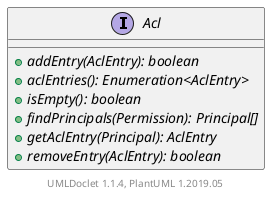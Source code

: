 @startuml

    interface Acl [[Acl.html]] {
        {abstract} +addEntry(AclEntry): boolean
        {abstract} +aclEntries(): Enumeration<AclEntry>
        {abstract} +isEmpty(): boolean
        {abstract} +findPrincipals(Permission): Principal[]
        {abstract} +getAclEntry(Principal): AclEntry
        {abstract} +removeEntry(AclEntry): boolean
    }


    center footer UMLDoclet 1.1.4, PlantUML 1.2019.05
@enduml
